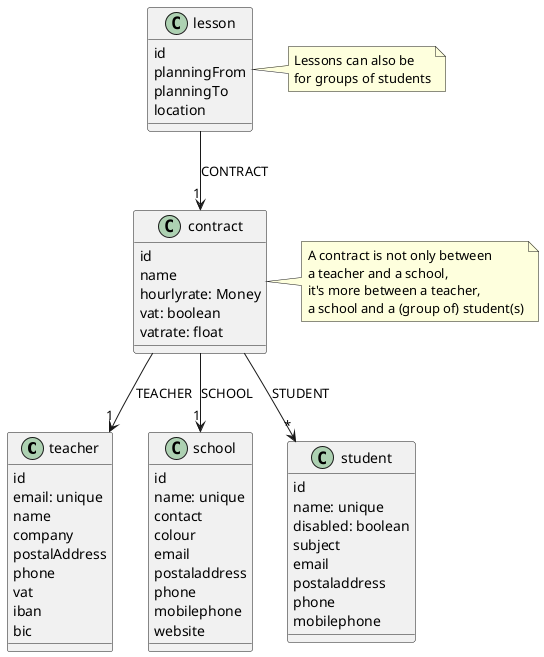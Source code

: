 @startuml

class teacher {
    id
    email: unique
    name
    company
    postalAddress
    phone
    vat
    iban
    bic
}

class school {
    id
    name: unique
    contact
    colour
    email
    postaladdress
    phone
    mobilephone
    website
}

class contract {
    id
    name
    hourlyrate: Money
    vat: boolean
    vatrate: float
}

class student {
    id
    name: unique
    disabled: boolean
    subject
    email
    postaladdress
    phone
    mobilephone
}

class lesson {
    id
    planningFrom
    planningTo
    location
}

contract --> "1" school: SCHOOL
contract --> "1" teacher: TEACHER
contract --> "*" student: STUDENT

lesson --> "1" contract: CONTRACT

note right of lesson
    Lessons can also be
    for groups of students
end note

note right of contract
    A contract is not only between
    a teacher and a school,
    it's more between a teacher,
    a school and a (group of) student(s)
end note

@enduml
